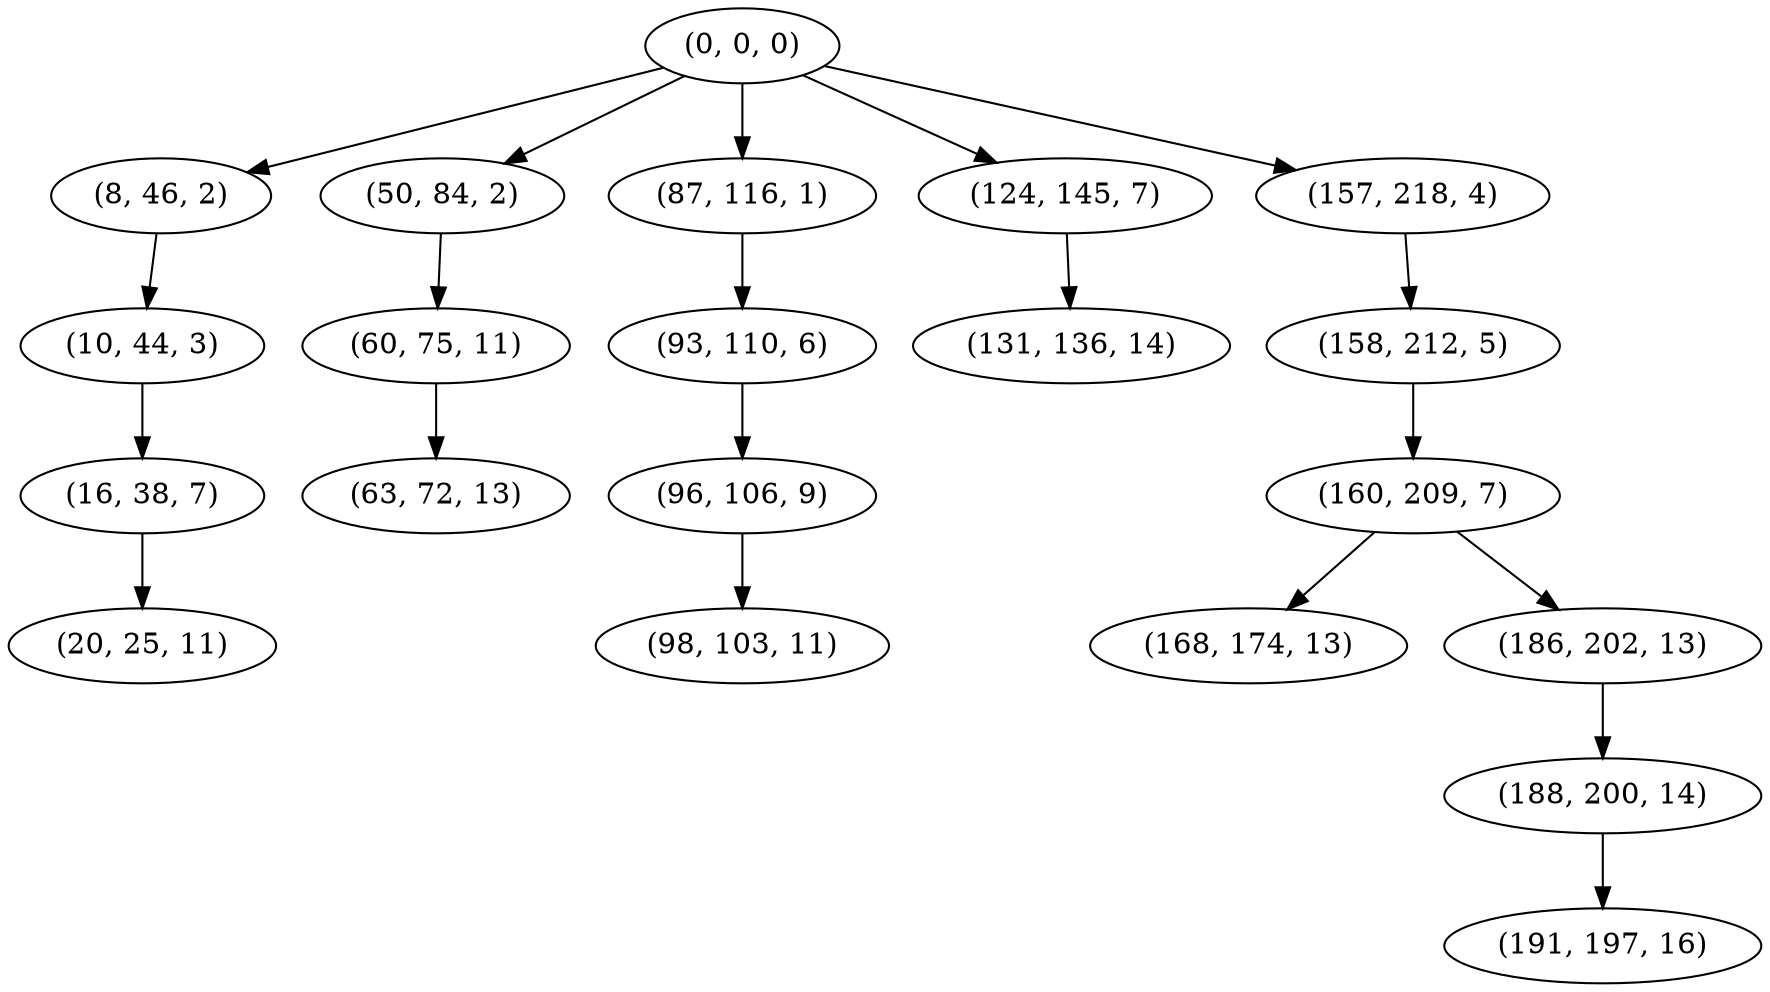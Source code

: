 digraph tree {
    "(0, 0, 0)";
    "(8, 46, 2)";
    "(10, 44, 3)";
    "(16, 38, 7)";
    "(20, 25, 11)";
    "(50, 84, 2)";
    "(60, 75, 11)";
    "(63, 72, 13)";
    "(87, 116, 1)";
    "(93, 110, 6)";
    "(96, 106, 9)";
    "(98, 103, 11)";
    "(124, 145, 7)";
    "(131, 136, 14)";
    "(157, 218, 4)";
    "(158, 212, 5)";
    "(160, 209, 7)";
    "(168, 174, 13)";
    "(186, 202, 13)";
    "(188, 200, 14)";
    "(191, 197, 16)";
    "(0, 0, 0)" -> "(8, 46, 2)";
    "(0, 0, 0)" -> "(50, 84, 2)";
    "(0, 0, 0)" -> "(87, 116, 1)";
    "(0, 0, 0)" -> "(124, 145, 7)";
    "(0, 0, 0)" -> "(157, 218, 4)";
    "(8, 46, 2)" -> "(10, 44, 3)";
    "(10, 44, 3)" -> "(16, 38, 7)";
    "(16, 38, 7)" -> "(20, 25, 11)";
    "(50, 84, 2)" -> "(60, 75, 11)";
    "(60, 75, 11)" -> "(63, 72, 13)";
    "(87, 116, 1)" -> "(93, 110, 6)";
    "(93, 110, 6)" -> "(96, 106, 9)";
    "(96, 106, 9)" -> "(98, 103, 11)";
    "(124, 145, 7)" -> "(131, 136, 14)";
    "(157, 218, 4)" -> "(158, 212, 5)";
    "(158, 212, 5)" -> "(160, 209, 7)";
    "(160, 209, 7)" -> "(168, 174, 13)";
    "(160, 209, 7)" -> "(186, 202, 13)";
    "(186, 202, 13)" -> "(188, 200, 14)";
    "(188, 200, 14)" -> "(191, 197, 16)";
}
